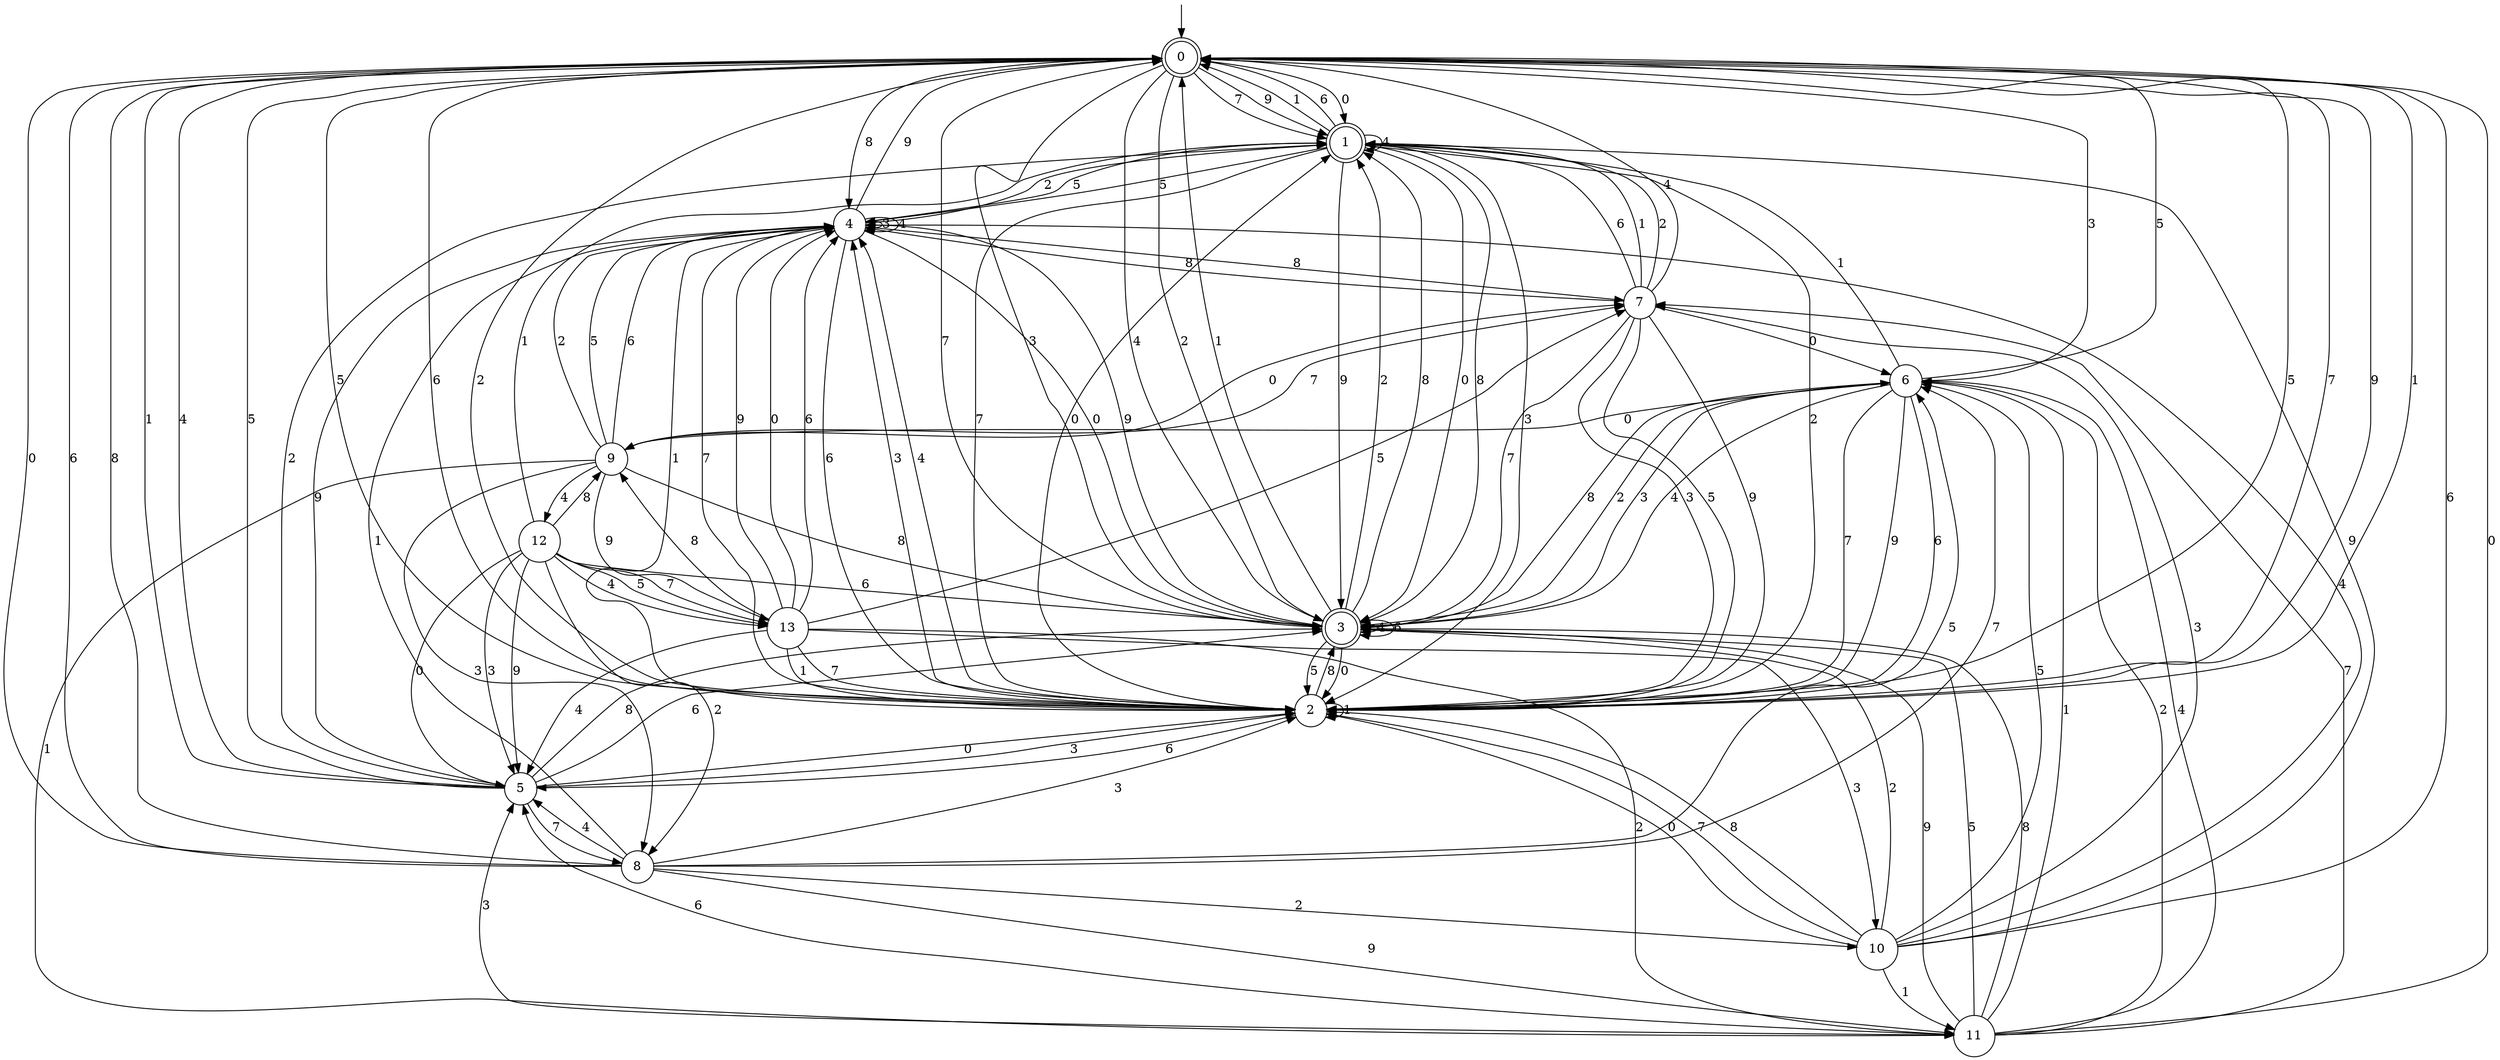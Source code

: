 digraph g {

	s0 [shape="doublecircle" label="0"];
	s1 [shape="doublecircle" label="1"];
	s2 [shape="circle" label="2"];
	s3 [shape="doublecircle" label="3"];
	s4 [shape="circle" label="4"];
	s5 [shape="circle" label="5"];
	s6 [shape="circle" label="6"];
	s7 [shape="circle" label="7"];
	s8 [shape="circle" label="8"];
	s9 [shape="circle" label="9"];
	s10 [shape="circle" label="10"];
	s11 [shape="circle" label="11"];
	s12 [shape="circle" label="12"];
	s13 [shape="circle" label="13"];
	s0 -> s1 [label="0"];
	s0 -> s2 [label="1"];
	s0 -> s3 [label="2"];
	s0 -> s3 [label="3"];
	s0 -> s3 [label="4"];
	s0 -> s2 [label="5"];
	s0 -> s2 [label="6"];
	s0 -> s1 [label="7"];
	s0 -> s4 [label="8"];
	s0 -> s1 [label="9"];
	s1 -> s3 [label="0"];
	s1 -> s0 [label="1"];
	s1 -> s2 [label="2"];
	s1 -> s2 [label="3"];
	s1 -> s1 [label="4"];
	s1 -> s4 [label="5"];
	s1 -> s0 [label="6"];
	s1 -> s2 [label="7"];
	s1 -> s3 [label="8"];
	s1 -> s3 [label="9"];
	s2 -> s1 [label="0"];
	s2 -> s2 [label="1"];
	s2 -> s0 [label="2"];
	s2 -> s4 [label="3"];
	s2 -> s4 [label="4"];
	s2 -> s0 [label="5"];
	s2 -> s5 [label="6"];
	s2 -> s0 [label="7"];
	s2 -> s3 [label="8"];
	s2 -> s0 [label="9"];
	s3 -> s2 [label="0"];
	s3 -> s0 [label="1"];
	s3 -> s1 [label="2"];
	s3 -> s6 [label="3"];
	s3 -> s3 [label="4"];
	s3 -> s2 [label="5"];
	s3 -> s3 [label="6"];
	s3 -> s0 [label="7"];
	s3 -> s1 [label="8"];
	s3 -> s4 [label="9"];
	s4 -> s3 [label="0"];
	s4 -> s2 [label="1"];
	s4 -> s1 [label="2"];
	s4 -> s4 [label="3"];
	s4 -> s4 [label="4"];
	s4 -> s1 [label="5"];
	s4 -> s2 [label="6"];
	s4 -> s2 [label="7"];
	s4 -> s7 [label="8"];
	s4 -> s0 [label="9"];
	s5 -> s2 [label="0"];
	s5 -> s0 [label="1"];
	s5 -> s1 [label="2"];
	s5 -> s2 [label="3"];
	s5 -> s0 [label="4"];
	s5 -> s0 [label="5"];
	s5 -> s3 [label="6"];
	s5 -> s8 [label="7"];
	s5 -> s3 [label="8"];
	s5 -> s4 [label="9"];
	s6 -> s9 [label="0"];
	s6 -> s1 [label="1"];
	s6 -> s3 [label="2"];
	s6 -> s0 [label="3"];
	s6 -> s3 [label="4"];
	s6 -> s0 [label="5"];
	s6 -> s2 [label="6"];
	s6 -> s2 [label="7"];
	s6 -> s3 [label="8"];
	s6 -> s2 [label="9"];
	s7 -> s6 [label="0"];
	s7 -> s1 [label="1"];
	s7 -> s1 [label="2"];
	s7 -> s2 [label="3"];
	s7 -> s0 [label="4"];
	s7 -> s2 [label="5"];
	s7 -> s1 [label="6"];
	s7 -> s3 [label="7"];
	s7 -> s4 [label="8"];
	s7 -> s2 [label="9"];
	s8 -> s0 [label="0"];
	s8 -> s4 [label="1"];
	s8 -> s10 [label="2"];
	s8 -> s2 [label="3"];
	s8 -> s5 [label="4"];
	s8 -> s6 [label="5"];
	s8 -> s0 [label="6"];
	s8 -> s6 [label="7"];
	s8 -> s0 [label="8"];
	s8 -> s11 [label="9"];
	s9 -> s7 [label="0"];
	s9 -> s11 [label="1"];
	s9 -> s4 [label="2"];
	s9 -> s8 [label="3"];
	s9 -> s12 [label="4"];
	s9 -> s4 [label="5"];
	s9 -> s4 [label="6"];
	s9 -> s7 [label="7"];
	s9 -> s3 [label="8"];
	s9 -> s13 [label="9"];
	s10 -> s2 [label="0"];
	s10 -> s11 [label="1"];
	s10 -> s3 [label="2"];
	s10 -> s7 [label="3"];
	s10 -> s4 [label="4"];
	s10 -> s6 [label="5"];
	s10 -> s0 [label="6"];
	s10 -> s2 [label="7"];
	s10 -> s2 [label="8"];
	s10 -> s1 [label="9"];
	s11 -> s0 [label="0"];
	s11 -> s6 [label="1"];
	s11 -> s6 [label="2"];
	s11 -> s5 [label="3"];
	s11 -> s6 [label="4"];
	s11 -> s3 [label="5"];
	s11 -> s5 [label="6"];
	s11 -> s7 [label="7"];
	s11 -> s3 [label="8"];
	s11 -> s3 [label="9"];
	s12 -> s5 [label="0"];
	s12 -> s1 [label="1"];
	s12 -> s8 [label="2"];
	s12 -> s5 [label="3"];
	s12 -> s13 [label="4"];
	s12 -> s13 [label="5"];
	s12 -> s3 [label="6"];
	s12 -> s13 [label="7"];
	s12 -> s9 [label="8"];
	s12 -> s5 [label="9"];
	s13 -> s4 [label="0"];
	s13 -> s2 [label="1"];
	s13 -> s11 [label="2"];
	s13 -> s10 [label="3"];
	s13 -> s5 [label="4"];
	s13 -> s7 [label="5"];
	s13 -> s4 [label="6"];
	s13 -> s2 [label="7"];
	s13 -> s9 [label="8"];
	s13 -> s4 [label="9"];

__start0 [label="" shape="none" width="0" height="0"];
__start0 -> s0;

}
